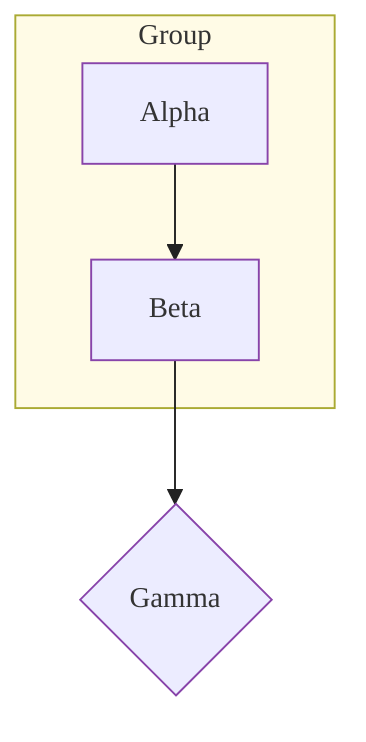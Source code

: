 ---
config:
  themeVariables:
    nodeBkg: "#FFEEDD"
    nodeBorder: "#8844AA"
    nodeTextColor: "#112233"
    lineColor: "#222222"
    arrowheadColor: "#222222"
    clusterBkg: "#FFFBE6"
    clusterBorder: "#AAAA33"
    fontFamily: "Trebuchet MS"
    fontSize: "15px"
---
flowchart TD
  subgraph Group
    A[Alpha] --> B[Beta]
  end
  B --> C{Gamma}